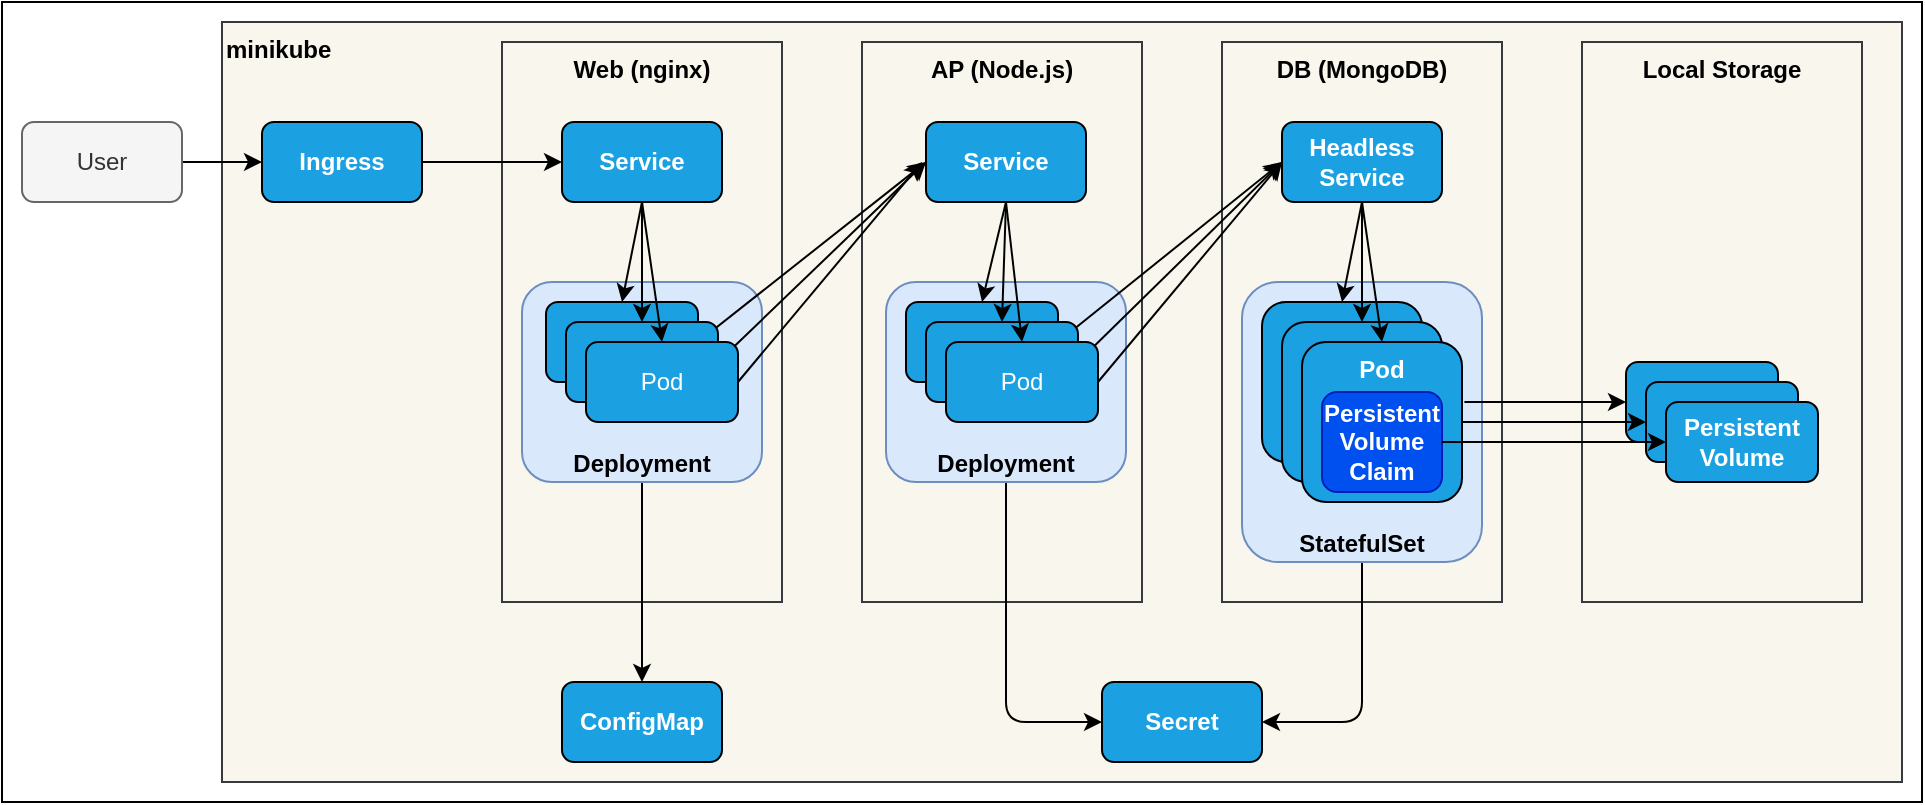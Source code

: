 <mxfile>
    <diagram id="f2EtUL9a4g1oYZtodkz4" name="Page-1">
        <mxGraphModel dx="1171" dy="804" grid="1" gridSize="10" guides="1" tooltips="1" connect="1" arrows="1" fold="1" page="1" pageScale="1" pageWidth="827" pageHeight="1169" math="0" shadow="0">
            <root>
                <mxCell id="0"/>
                <mxCell id="1" parent="0"/>
                <mxCell id="71" value="" style="rounded=0;whiteSpace=wrap;html=1;" parent="1" vertex="1">
                    <mxGeometry x="110" y="20" width="960" height="400" as="geometry"/>
                </mxCell>
                <mxCell id="72" value="minikube" style="rounded=0;whiteSpace=wrap;html=1;verticalAlign=top;fontStyle=1;fillColor=#f9f7ed;strokeColor=#36393d;fontColor=#000000;align=left;" vertex="1" parent="1">
                    <mxGeometry x="220" y="30" width="840" height="380" as="geometry"/>
                </mxCell>
                <mxCell id="38" value="Local Storage" style="rounded=0;whiteSpace=wrap;html=1;verticalAlign=top;fontStyle=1;fillColor=#f9f7ed;strokeColor=#36393d;fontColor=#000000;" parent="1" vertex="1">
                    <mxGeometry x="900" y="40" width="140" height="280" as="geometry"/>
                </mxCell>
                <mxCell id="37" value="DB (MongoDB)" style="rounded=0;whiteSpace=wrap;html=1;verticalAlign=top;fontStyle=1;fillColor=#f9f7ed;strokeColor=#36393d;fontColor=#000000;" parent="1" vertex="1">
                    <mxGeometry x="720" y="40" width="140" height="280" as="geometry"/>
                </mxCell>
                <mxCell id="36" value="AP (Node.js)" style="rounded=0;whiteSpace=wrap;html=1;verticalAlign=top;fontStyle=1;fillColor=#f9f7ed;strokeColor=#36393d;fontColor=#000000;" parent="1" vertex="1">
                    <mxGeometry x="540" y="40" width="140" height="280" as="geometry"/>
                </mxCell>
                <mxCell id="35" value="Web (nginx)" style="rounded=0;whiteSpace=wrap;html=1;verticalAlign=top;fontStyle=1;fillColor=#f9f7ed;strokeColor=#36393d;fontColor=#000000;" parent="1" vertex="1">
                    <mxGeometry x="360" y="40" width="140" height="280" as="geometry"/>
                </mxCell>
                <mxCell id="43" style="edgeStyle=none;html=1;exitX=1;exitY=0.5;exitDx=0;exitDy=0;entryX=0;entryY=0.5;entryDx=0;entryDy=0;" parent="1" source="2" target="3" edge="1">
                    <mxGeometry relative="1" as="geometry"/>
                </mxCell>
                <mxCell id="2" value="User" style="rounded=1;whiteSpace=wrap;html=1;fillColor=#f5f5f5;fontColor=#333333;strokeColor=#666666;" parent="1" vertex="1">
                    <mxGeometry x="120" y="80" width="80" height="40" as="geometry"/>
                </mxCell>
                <mxCell id="44" style="edgeStyle=none;html=1;exitX=1;exitY=0.5;exitDx=0;exitDy=0;entryX=0;entryY=0.5;entryDx=0;entryDy=0;" parent="1" source="3" target="5" edge="1">
                    <mxGeometry relative="1" as="geometry"/>
                </mxCell>
                <mxCell id="3" value="Ingress" style="rounded=1;whiteSpace=wrap;html=1;fillColor=#1ba1e2;fontColor=#ffffff;strokeColor=#000000;fontStyle=1" parent="1" vertex="1">
                    <mxGeometry x="240" y="80" width="80" height="40" as="geometry"/>
                </mxCell>
                <mxCell id="5" value="Service" style="rounded=1;whiteSpace=wrap;html=1;fillColor=#1ba1e2;fontColor=#ffffff;strokeColor=#000000;fontStyle=1" parent="1" vertex="1">
                    <mxGeometry x="390" y="80" width="80" height="40" as="geometry"/>
                </mxCell>
                <mxCell id="68" style="edgeStyle=none;html=1;exitX=0.5;exitY=1;exitDx=0;exitDy=0;entryX=0.5;entryY=0;entryDx=0;entryDy=0;" parent="1" source="6" target="42" edge="1">
                    <mxGeometry relative="1" as="geometry"/>
                </mxCell>
                <mxCell id="6" value="Deployment" style="rounded=1;whiteSpace=wrap;html=1;verticalAlign=bottom;fillColor=#dae8fc;strokeColor=#6c8ebf;fontColor=#000000;fontStyle=1" parent="1" vertex="1">
                    <mxGeometry x="370" y="160" width="120" height="100" as="geometry"/>
                </mxCell>
                <mxCell id="7" value="Service" style="rounded=1;whiteSpace=wrap;html=1;fillColor=#1ba1e2;fontColor=#ffffff;strokeColor=#000000;fontStyle=1" parent="1" vertex="1">
                    <mxGeometry x="572" y="80" width="80" height="40" as="geometry"/>
                </mxCell>
                <mxCell id="52" style="edgeStyle=none;html=1;exitX=1;exitY=0.5;exitDx=0;exitDy=0;entryX=0;entryY=0.5;entryDx=0;entryDy=0;" parent="1" source="10" target="7" edge="1">
                    <mxGeometry relative="1" as="geometry"/>
                </mxCell>
                <mxCell id="10" value="Pod" style="rounded=1;whiteSpace=wrap;html=1;fillColor=#1ba1e2;fontColor=#ffffff;strokeColor=#000000;" parent="1" vertex="1">
                    <mxGeometry x="382" y="170" width="76" height="40" as="geometry"/>
                </mxCell>
                <mxCell id="66" style="edgeStyle=none;html=1;exitX=0.5;exitY=1;exitDx=0;exitDy=0;entryX=0;entryY=0.5;entryDx=0;entryDy=0;" parent="1" source="11" target="41" edge="1">
                    <mxGeometry relative="1" as="geometry">
                        <Array as="points">
                            <mxPoint x="612" y="380"/>
                        </Array>
                    </mxGeometry>
                </mxCell>
                <mxCell id="11" value="Deployment" style="rounded=1;whiteSpace=wrap;html=1;verticalAlign=bottom;fillColor=#dae8fc;strokeColor=#6c8ebf;fontColor=#000000;fontStyle=1" parent="1" vertex="1">
                    <mxGeometry x="552" y="160" width="120" height="100" as="geometry"/>
                </mxCell>
                <mxCell id="67" style="edgeStyle=none;html=1;exitX=0.5;exitY=1;exitDx=0;exitDy=0;entryX=1;entryY=0.5;entryDx=0;entryDy=0;" parent="1" source="15" target="41" edge="1">
                    <mxGeometry relative="1" as="geometry">
                        <Array as="points">
                            <mxPoint x="790" y="380"/>
                        </Array>
                    </mxGeometry>
                </mxCell>
                <mxCell id="15" value="StatefulSet" style="rounded=1;whiteSpace=wrap;html=1;verticalAlign=bottom;fillColor=#dae8fc;strokeColor=#6c8ebf;fontColor=#000000;fontStyle=1" parent="1" vertex="1">
                    <mxGeometry x="730" y="160" width="120" height="140" as="geometry"/>
                </mxCell>
                <mxCell id="18" value="Pod" style="rounded=1;whiteSpace=wrap;html=1;verticalAlign=middle;fillColor=#1ba1e2;fontColor=#ffffff;strokeColor=#000000;fontStyle=1" parent="1" vertex="1">
                    <mxGeometry x="740" y="170" width="80" height="80" as="geometry"/>
                </mxCell>
                <mxCell id="53" style="edgeStyle=none;html=1;exitX=1;exitY=0.5;exitDx=0;exitDy=0;entryX=0;entryY=0.5;entryDx=0;entryDy=0;" parent="1" source="23" target="7" edge="1">
                    <mxGeometry relative="1" as="geometry"/>
                </mxCell>
                <mxCell id="23" value="Pod" style="rounded=1;whiteSpace=wrap;html=1;fillColor=#1ba1e2;fontColor=#ffffff;strokeColor=#000000;" parent="1" vertex="1">
                    <mxGeometry x="392" y="180" width="76" height="40" as="geometry"/>
                </mxCell>
                <mxCell id="54" style="edgeStyle=none;html=1;exitX=1;exitY=0.5;exitDx=0;exitDy=0;" parent="1" source="24" edge="1">
                    <mxGeometry relative="1" as="geometry">
                        <mxPoint x="570" y="100" as="targetPoint"/>
                    </mxGeometry>
                </mxCell>
                <mxCell id="24" value="Pod" style="rounded=1;whiteSpace=wrap;html=1;fillColor=#1ba1e2;fontColor=#ffffff;strokeColor=#000000;" parent="1" vertex="1">
                    <mxGeometry x="402" y="190" width="76" height="40" as="geometry"/>
                </mxCell>
                <mxCell id="57" style="edgeStyle=none;html=1;exitX=1;exitY=0.5;exitDx=0;exitDy=0;" parent="1" source="25" edge="1">
                    <mxGeometry relative="1" as="geometry">
                        <mxPoint x="750" y="100" as="targetPoint"/>
                    </mxGeometry>
                </mxCell>
                <mxCell id="25" value="Pod" style="rounded=1;whiteSpace=wrap;html=1;fillColor=#1ba1e2;fontColor=#ffffff;strokeColor=#000000;" parent="1" vertex="1">
                    <mxGeometry x="562" y="170" width="76" height="40" as="geometry"/>
                </mxCell>
                <mxCell id="55" style="edgeStyle=none;html=1;exitX=1;exitY=0.5;exitDx=0;exitDy=0;entryX=0;entryY=0.5;entryDx=0;entryDy=0;" parent="1" source="26" target="32" edge="1">
                    <mxGeometry relative="1" as="geometry"/>
                </mxCell>
                <mxCell id="26" value="Pod" style="rounded=1;whiteSpace=wrap;html=1;fillColor=#1ba1e2;fontColor=#ffffff;strokeColor=#000000;" parent="1" vertex="1">
                    <mxGeometry x="572" y="180" width="76" height="40" as="geometry"/>
                </mxCell>
                <mxCell id="56" style="edgeStyle=none;html=1;exitX=1;exitY=0.5;exitDx=0;exitDy=0;entryX=0;entryY=0.5;entryDx=0;entryDy=0;" parent="1" source="27" target="32" edge="1">
                    <mxGeometry relative="1" as="geometry"/>
                </mxCell>
                <mxCell id="27" value="Pod" style="rounded=1;whiteSpace=wrap;html=1;fillColor=#1ba1e2;fontColor=#ffffff;strokeColor=#000000;" parent="1" vertex="1">
                    <mxGeometry x="582" y="190" width="76" height="40" as="geometry"/>
                </mxCell>
                <mxCell id="30" value="Pod" style="rounded=1;whiteSpace=wrap;html=1;verticalAlign=middle;fillColor=#1ba1e2;fontColor=#ffffff;strokeColor=#000000;fontStyle=1" parent="1" vertex="1">
                    <mxGeometry x="750" y="180" width="80" height="80" as="geometry"/>
                </mxCell>
                <mxCell id="31" value="Pod" style="rounded=1;whiteSpace=wrap;html=1;verticalAlign=top;fillColor=#1ba1e2;fontColor=#ffffff;strokeColor=#000000;fontStyle=1" parent="1" vertex="1">
                    <mxGeometry x="760" y="190" width="80" height="80" as="geometry"/>
                </mxCell>
                <mxCell id="19" value="Persistent&lt;br&gt;Volume&lt;br&gt;Claim" style="rounded=1;whiteSpace=wrap;html=1;fillColor=#0050ef;fontColor=#ffffff;strokeColor=#001DBC;fontStyle=1" parent="1" vertex="1">
                    <mxGeometry x="770" y="215" width="60" height="50" as="geometry"/>
                </mxCell>
                <mxCell id="58" style="edgeStyle=none;html=1;exitX=0.5;exitY=1;exitDx=0;exitDy=0;entryX=0.5;entryY=0;entryDx=0;entryDy=0;" parent="1" source="32" target="18" edge="1">
                    <mxGeometry relative="1" as="geometry"/>
                </mxCell>
                <mxCell id="59" style="edgeStyle=none;html=1;exitX=0.5;exitY=1;exitDx=0;exitDy=0;entryX=0.5;entryY=0;entryDx=0;entryDy=0;" parent="1" source="32" target="30" edge="1">
                    <mxGeometry relative="1" as="geometry"/>
                </mxCell>
                <mxCell id="60" style="edgeStyle=none;html=1;exitX=0.5;exitY=1;exitDx=0;exitDy=0;entryX=0.5;entryY=0;entryDx=0;entryDy=0;" parent="1" source="32" target="31" edge="1">
                    <mxGeometry relative="1" as="geometry"/>
                </mxCell>
                <mxCell id="32" value="Headless&lt;br&gt;Service" style="rounded=1;whiteSpace=wrap;html=1;fillColor=#1ba1e2;fontColor=#ffffff;strokeColor=#000000;fontStyle=1" parent="1" vertex="1">
                    <mxGeometry x="750" y="80" width="80" height="40" as="geometry"/>
                </mxCell>
                <mxCell id="33" value="Pod" style="rounded=1;whiteSpace=wrap;html=1;fillColor=#1ba1e2;fontColor=#ffffff;strokeColor=#000000;fontStyle=1" parent="1" vertex="1">
                    <mxGeometry x="922" y="200" width="76" height="40" as="geometry"/>
                </mxCell>
                <mxCell id="63" style="edgeStyle=none;html=1;entryX=0;entryY=0.5;entryDx=0;entryDy=0;exitX=1;exitY=0.5;exitDx=0;exitDy=0;" parent="1" source="31" target="39" edge="1">
                    <mxGeometry relative="1" as="geometry">
                        <mxPoint x="870" y="190" as="targetPoint"/>
                        <mxPoint x="880" y="140" as="sourcePoint"/>
                    </mxGeometry>
                </mxCell>
                <mxCell id="39" value="Pod" style="rounded=1;whiteSpace=wrap;html=1;fillColor=#1ba1e2;fontColor=#ffffff;strokeColor=#000000;fontStyle=1" parent="1" vertex="1">
                    <mxGeometry x="932" y="210" width="76" height="40" as="geometry"/>
                </mxCell>
                <mxCell id="40" value="Persistent&lt;br&gt;Volume" style="rounded=1;whiteSpace=wrap;html=1;fillColor=#1ba1e2;fontColor=#ffffff;strokeColor=#000000;fontStyle=1" parent="1" vertex="1">
                    <mxGeometry x="942" y="220" width="76" height="40" as="geometry"/>
                </mxCell>
                <mxCell id="41" value="Secret" style="rounded=1;whiteSpace=wrap;html=1;fillColor=#1ba1e2;fontColor=#ffffff;strokeColor=#000000;fontStyle=1" parent="1" vertex="1">
                    <mxGeometry x="660" y="360" width="80" height="40" as="geometry"/>
                </mxCell>
                <mxCell id="42" value="ConfigMap" style="rounded=1;whiteSpace=wrap;html=1;fillColor=#1ba1e2;fontColor=#ffffff;strokeColor=#000000;fontStyle=1" parent="1" vertex="1">
                    <mxGeometry x="390" y="360" width="80" height="40" as="geometry"/>
                </mxCell>
                <mxCell id="45" style="edgeStyle=none;html=1;exitX=0.5;exitY=1;exitDx=0;exitDy=0;entryX=0.5;entryY=0;entryDx=0;entryDy=0;" parent="1" source="5" target="10" edge="1">
                    <mxGeometry relative="1" as="geometry"/>
                </mxCell>
                <mxCell id="46" style="edgeStyle=none;html=1;entryX=0.5;entryY=0;entryDx=0;entryDy=0;" parent="1" target="23" edge="1">
                    <mxGeometry relative="1" as="geometry">
                        <mxPoint x="430" y="120" as="sourcePoint"/>
                    </mxGeometry>
                </mxCell>
                <mxCell id="47" style="edgeStyle=none;html=1;exitX=0.5;exitY=1;exitDx=0;exitDy=0;entryX=0.5;entryY=0;entryDx=0;entryDy=0;" parent="1" source="5" target="24" edge="1">
                    <mxGeometry relative="1" as="geometry"/>
                </mxCell>
                <mxCell id="49" style="edgeStyle=none;html=1;exitX=0.5;exitY=1;exitDx=0;exitDy=0;entryX=0.5;entryY=0;entryDx=0;entryDy=0;" parent="1" source="7" target="25" edge="1">
                    <mxGeometry relative="1" as="geometry"/>
                </mxCell>
                <mxCell id="50" style="edgeStyle=none;html=1;exitX=0.5;exitY=1;exitDx=0;exitDy=0;entryX=0.5;entryY=0;entryDx=0;entryDy=0;" parent="1" source="7" target="26" edge="1">
                    <mxGeometry relative="1" as="geometry"/>
                </mxCell>
                <mxCell id="51" style="edgeStyle=none;html=1;exitX=0.5;exitY=1;exitDx=0;exitDy=0;entryX=0.5;entryY=0;entryDx=0;entryDy=0;" parent="1" source="7" target="27" edge="1">
                    <mxGeometry relative="1" as="geometry"/>
                </mxCell>
                <mxCell id="61" style="edgeStyle=none;html=1;exitX=1;exitY=0.5;exitDx=0;exitDy=0;entryX=0;entryY=0.5;entryDx=0;entryDy=0;" parent="1" source="19" target="40" edge="1">
                    <mxGeometry relative="1" as="geometry"/>
                </mxCell>
                <mxCell id="65" style="edgeStyle=none;html=1;entryX=0;entryY=0.5;entryDx=0;entryDy=0;exitX=1.015;exitY=0.375;exitDx=0;exitDy=0;exitPerimeter=0;" parent="1" source="31" target="33" edge="1">
                    <mxGeometry relative="1" as="geometry">
                        <mxPoint x="922" y="219.52" as="targetPoint"/>
                        <mxPoint x="850" y="220" as="sourcePoint"/>
                    </mxGeometry>
                </mxCell>
            </root>
        </mxGraphModel>
    </diagram>
</mxfile>